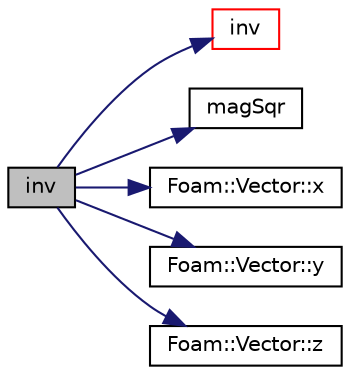 digraph "inv"
{
  bgcolor="transparent";
  edge [fontname="Helvetica",fontsize="10",labelfontname="Helvetica",labelfontsize="10"];
  node [fontname="Helvetica",fontsize="10",shape=record];
  rankdir="LR";
  Node81684 [label="inv",height=0.2,width=0.4,color="black", fillcolor="grey75", style="filled", fontcolor="black"];
  Node81684 -> Node81685 [color="midnightblue",fontsize="10",style="solid",fontname="Helvetica"];
  Node81685 [label="inv",height=0.2,width=0.4,color="red",URL="$a21851.html#ac51979edadae5b8ade119dd30b88e381"];
  Node81684 -> Node81689 [color="midnightblue",fontsize="10",style="solid",fontname="Helvetica"];
  Node81689 [label="magSqr",height=0.2,width=0.4,color="black",URL="$a21851.html#ae6fff2c6981e6d9618aa5038e69def6e"];
  Node81684 -> Node81690 [color="midnightblue",fontsize="10",style="solid",fontname="Helvetica"];
  Node81690 [label="Foam::Vector::x",height=0.2,width=0.4,color="black",URL="$a29749.html#a63327976e5a8359700064a02ae22548e"];
  Node81684 -> Node81691 [color="midnightblue",fontsize="10",style="solid",fontname="Helvetica"];
  Node81691 [label="Foam::Vector::y",height=0.2,width=0.4,color="black",URL="$a29749.html#a1ee865f676fbac703a49c6654dd3ad74"];
  Node81684 -> Node81692 [color="midnightblue",fontsize="10",style="solid",fontname="Helvetica"];
  Node81692 [label="Foam::Vector::z",height=0.2,width=0.4,color="black",URL="$a29749.html#a1c8320b15610de211ec70ef966581423"];
}
